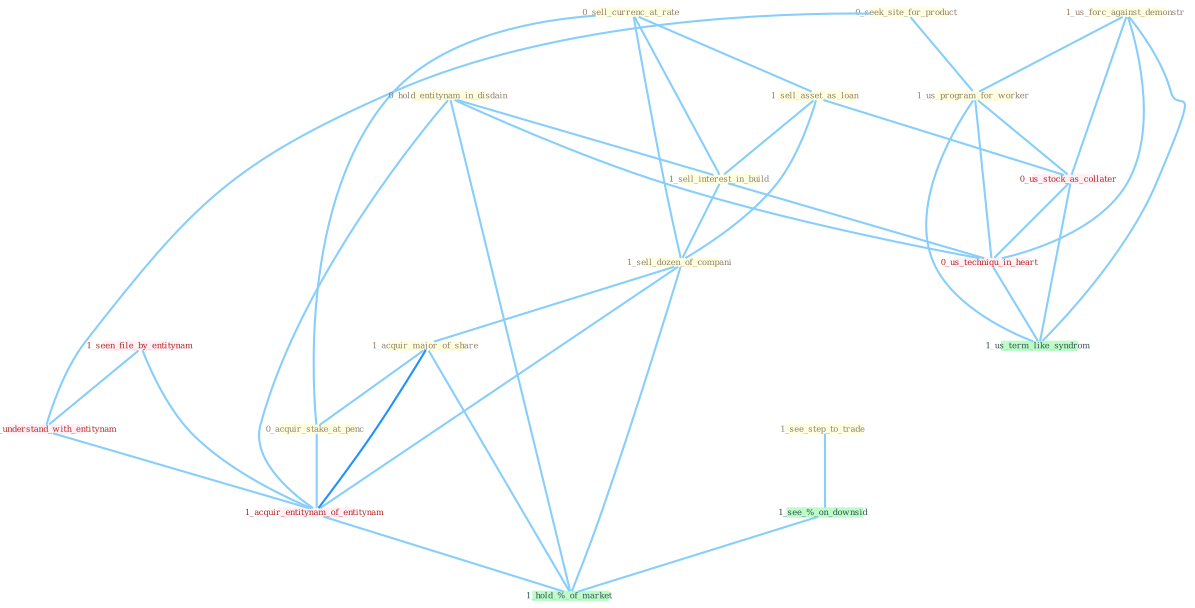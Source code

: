 Graph G{ 
    node
    [shape=polygon,style=filled,width=.5,height=.06,color="#BDFCC9",fixedsize=true,fontsize=4,
    fontcolor="#2f4f4f"];
    {node
    [color="#ffffe0", fontcolor="#8b7d6b"] "1_see_step_to_trade " "0_sell_currenc_at_rate " "0_seek_site_for_product " "1_sell_asset_as_loan " "1_us_forc_against_demonstr " "0_hold_entitynam_in_disdain " "1_sell_interest_in_build " "1_sell_dozen_of_compani " "1_acquir_major_of_share " "0_acquir_stake_at_penc " "1_us_program_for_worker "}
{node [color="#fff0f5", fontcolor="#b22222"] "1_seen_file_by_entitynam " "0_us_stock_as_collater " "1_seek_understand_with_entitynam " "1_acquir_entitynam_of_entitynam " "0_us_techniqu_in_heart "}
edge [color="#B0E2FF"];

	"1_see_step_to_trade " -- "1_see_%_on_downsid " [w="1", color="#87cefa" ];
	"0_sell_currenc_at_rate " -- "1_sell_asset_as_loan " [w="1", color="#87cefa" ];
	"0_sell_currenc_at_rate " -- "1_sell_interest_in_build " [w="1", color="#87cefa" ];
	"0_sell_currenc_at_rate " -- "1_sell_dozen_of_compani " [w="1", color="#87cefa" ];
	"0_sell_currenc_at_rate " -- "0_acquir_stake_at_penc " [w="1", color="#87cefa" ];
	"0_seek_site_for_product " -- "1_us_program_for_worker " [w="1", color="#87cefa" ];
	"0_seek_site_for_product " -- "1_seek_understand_with_entitynam " [w="1", color="#87cefa" ];
	"1_sell_asset_as_loan " -- "1_sell_interest_in_build " [w="1", color="#87cefa" ];
	"1_sell_asset_as_loan " -- "1_sell_dozen_of_compani " [w="1", color="#87cefa" ];
	"1_sell_asset_as_loan " -- "0_us_stock_as_collater " [w="1", color="#87cefa" ];
	"1_us_forc_against_demonstr " -- "1_us_program_for_worker " [w="1", color="#87cefa" ];
	"1_us_forc_against_demonstr " -- "0_us_stock_as_collater " [w="1", color="#87cefa" ];
	"1_us_forc_against_demonstr " -- "0_us_techniqu_in_heart " [w="1", color="#87cefa" ];
	"1_us_forc_against_demonstr " -- "1_us_term_like_syndrom " [w="1", color="#87cefa" ];
	"0_hold_entitynam_in_disdain " -- "1_sell_interest_in_build " [w="1", color="#87cefa" ];
	"0_hold_entitynam_in_disdain " -- "1_acquir_entitynam_of_entitynam " [w="1", color="#87cefa" ];
	"0_hold_entitynam_in_disdain " -- "0_us_techniqu_in_heart " [w="1", color="#87cefa" ];
	"0_hold_entitynam_in_disdain " -- "1_hold_%_of_market " [w="1", color="#87cefa" ];
	"1_sell_interest_in_build " -- "1_sell_dozen_of_compani " [w="1", color="#87cefa" ];
	"1_sell_interest_in_build " -- "0_us_techniqu_in_heart " [w="1", color="#87cefa" ];
	"1_sell_dozen_of_compani " -- "1_acquir_major_of_share " [w="1", color="#87cefa" ];
	"1_sell_dozen_of_compani " -- "1_acquir_entitynam_of_entitynam " [w="1", color="#87cefa" ];
	"1_sell_dozen_of_compani " -- "1_hold_%_of_market " [w="1", color="#87cefa" ];
	"1_acquir_major_of_share " -- "0_acquir_stake_at_penc " [w="1", color="#87cefa" ];
	"1_acquir_major_of_share " -- "1_acquir_entitynam_of_entitynam " [w="2", color="#1e90ff" , len=0.8];
	"1_acquir_major_of_share " -- "1_hold_%_of_market " [w="1", color="#87cefa" ];
	"0_acquir_stake_at_penc " -- "1_acquir_entitynam_of_entitynam " [w="1", color="#87cefa" ];
	"1_us_program_for_worker " -- "0_us_stock_as_collater " [w="1", color="#87cefa" ];
	"1_us_program_for_worker " -- "0_us_techniqu_in_heart " [w="1", color="#87cefa" ];
	"1_us_program_for_worker " -- "1_us_term_like_syndrom " [w="1", color="#87cefa" ];
	"1_seen_file_by_entitynam " -- "1_seek_understand_with_entitynam " [w="1", color="#87cefa" ];
	"1_seen_file_by_entitynam " -- "1_acquir_entitynam_of_entitynam " [w="1", color="#87cefa" ];
	"0_us_stock_as_collater " -- "0_us_techniqu_in_heart " [w="1", color="#87cefa" ];
	"0_us_stock_as_collater " -- "1_us_term_like_syndrom " [w="1", color="#87cefa" ];
	"1_seek_understand_with_entitynam " -- "1_acquir_entitynam_of_entitynam " [w="1", color="#87cefa" ];
	"1_acquir_entitynam_of_entitynam " -- "1_hold_%_of_market " [w="1", color="#87cefa" ];
	"0_us_techniqu_in_heart " -- "1_us_term_like_syndrom " [w="1", color="#87cefa" ];
	"1_see_%_on_downsid " -- "1_hold_%_of_market " [w="1", color="#87cefa" ];
}